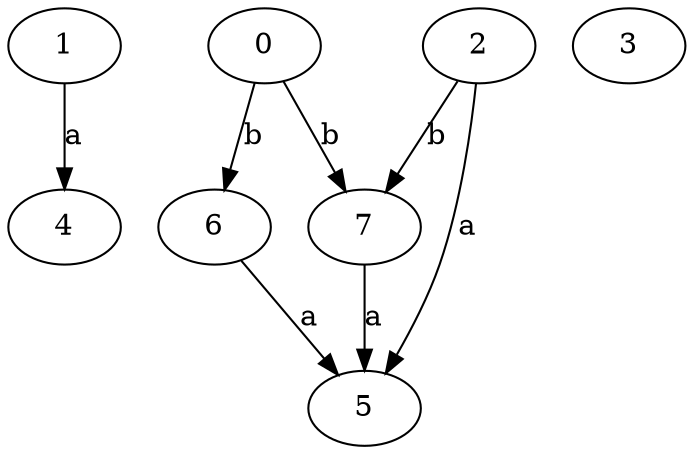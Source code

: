 strict digraph  {
4;
0;
5;
1;
2;
6;
7;
3;
0 -> 6  [label=b];
0 -> 7  [label=b];
1 -> 4  [label=a];
2 -> 5  [label=a];
2 -> 7  [label=b];
6 -> 5  [label=a];
7 -> 5  [label=a];
}
